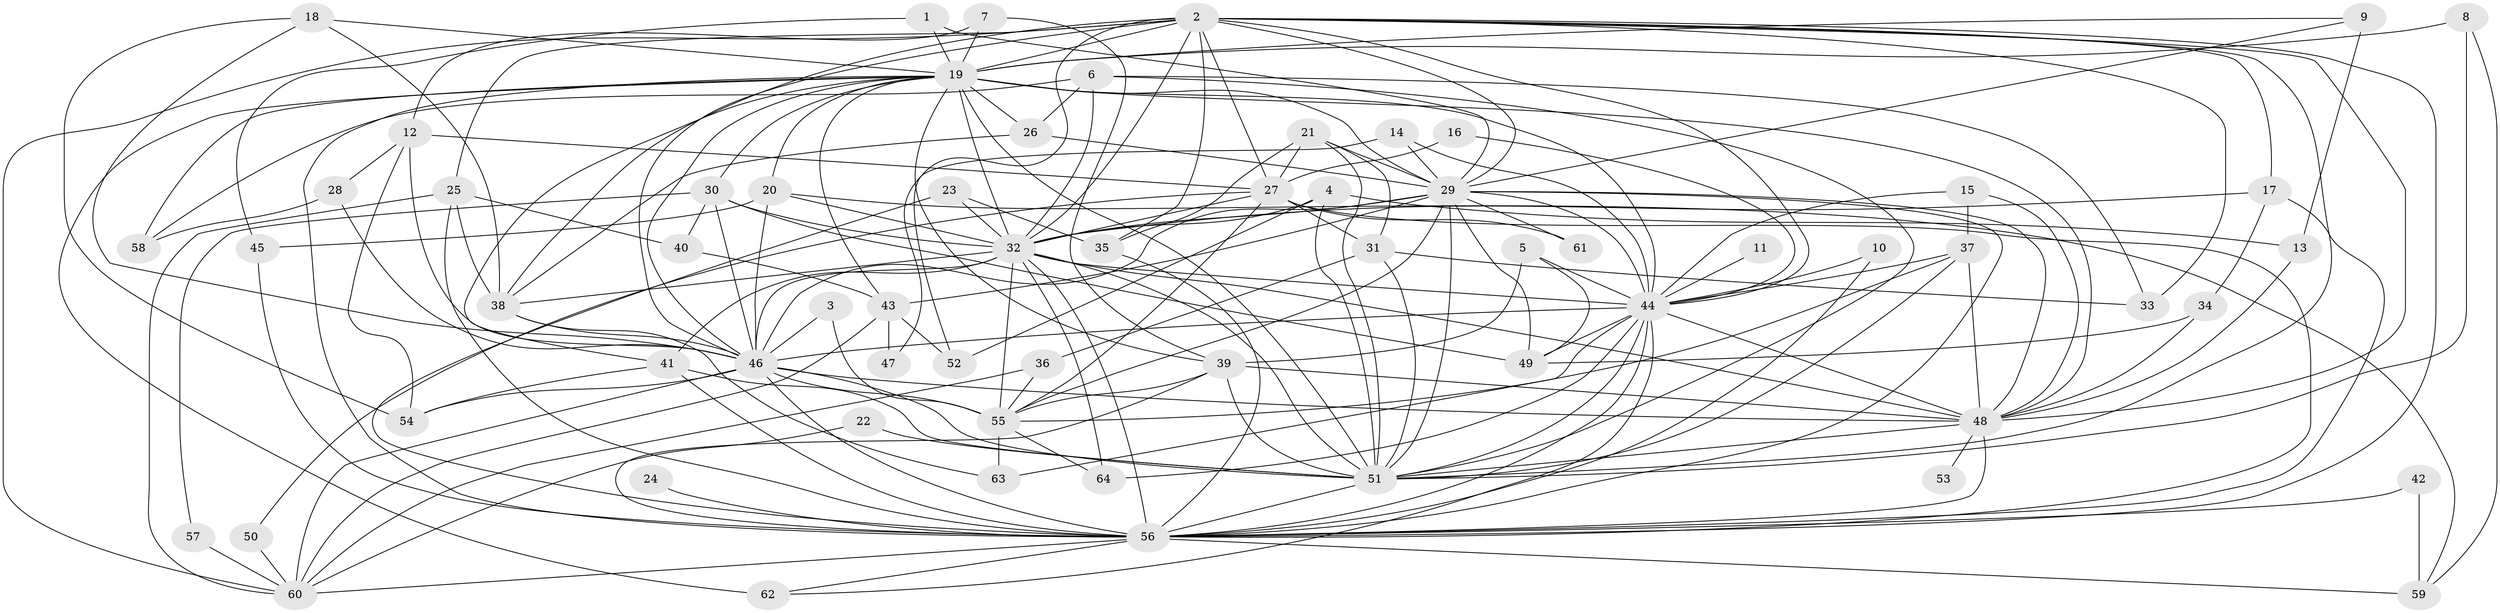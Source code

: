 // original degree distribution, {17: 0.0234375, 19: 0.0078125, 21: 0.015625, 24: 0.0078125, 29: 0.015625, 22: 0.0078125, 7: 0.0234375, 4: 0.0859375, 3: 0.2109375, 11: 0.0078125, 2: 0.5234375, 5: 0.046875, 6: 0.0078125, 9: 0.0078125, 10: 0.0078125}
// Generated by graph-tools (version 1.1) at 2025/01/03/09/25 03:01:34]
// undirected, 64 vertices, 186 edges
graph export_dot {
graph [start="1"]
  node [color=gray90,style=filled];
  1;
  2;
  3;
  4;
  5;
  6;
  7;
  8;
  9;
  10;
  11;
  12;
  13;
  14;
  15;
  16;
  17;
  18;
  19;
  20;
  21;
  22;
  23;
  24;
  25;
  26;
  27;
  28;
  29;
  30;
  31;
  32;
  33;
  34;
  35;
  36;
  37;
  38;
  39;
  40;
  41;
  42;
  43;
  44;
  45;
  46;
  47;
  48;
  49;
  50;
  51;
  52;
  53;
  54;
  55;
  56;
  57;
  58;
  59;
  60;
  61;
  62;
  63;
  64;
  1 -- 19 [weight=1.0];
  1 -- 29 [weight=1.0];
  1 -- 45 [weight=1.0];
  2 -- 17 [weight=1.0];
  2 -- 19 [weight=2.0];
  2 -- 25 [weight=1.0];
  2 -- 27 [weight=1.0];
  2 -- 29 [weight=1.0];
  2 -- 32 [weight=2.0];
  2 -- 33 [weight=1.0];
  2 -- 35 [weight=1.0];
  2 -- 38 [weight=1.0];
  2 -- 44 [weight=1.0];
  2 -- 46 [weight=1.0];
  2 -- 48 [weight=1.0];
  2 -- 51 [weight=2.0];
  2 -- 52 [weight=1.0];
  2 -- 56 [weight=1.0];
  2 -- 60 [weight=1.0];
  3 -- 46 [weight=1.0];
  3 -- 55 [weight=1.0];
  4 -- 13 [weight=1.0];
  4 -- 32 [weight=1.0];
  4 -- 51 [weight=1.0];
  4 -- 52 [weight=1.0];
  5 -- 39 [weight=1.0];
  5 -- 44 [weight=1.0];
  5 -- 49 [weight=1.0];
  6 -- 26 [weight=1.0];
  6 -- 32 [weight=1.0];
  6 -- 33 [weight=1.0];
  6 -- 51 [weight=1.0];
  6 -- 58 [weight=1.0];
  7 -- 12 [weight=1.0];
  7 -- 19 [weight=1.0];
  7 -- 39 [weight=1.0];
  8 -- 19 [weight=1.0];
  8 -- 51 [weight=1.0];
  8 -- 59 [weight=1.0];
  9 -- 13 [weight=1.0];
  9 -- 19 [weight=1.0];
  9 -- 29 [weight=1.0];
  10 -- 44 [weight=1.0];
  10 -- 56 [weight=1.0];
  11 -- 44 [weight=1.0];
  12 -- 27 [weight=1.0];
  12 -- 28 [weight=1.0];
  12 -- 46 [weight=1.0];
  12 -- 54 [weight=1.0];
  13 -- 48 [weight=1.0];
  14 -- 29 [weight=1.0];
  14 -- 44 [weight=1.0];
  14 -- 47 [weight=1.0];
  15 -- 37 [weight=1.0];
  15 -- 44 [weight=1.0];
  15 -- 48 [weight=1.0];
  16 -- 27 [weight=1.0];
  16 -- 44 [weight=1.0];
  17 -- 32 [weight=1.0];
  17 -- 34 [weight=1.0];
  17 -- 56 [weight=1.0];
  18 -- 19 [weight=1.0];
  18 -- 38 [weight=1.0];
  18 -- 46 [weight=1.0];
  18 -- 54 [weight=1.0];
  19 -- 20 [weight=1.0];
  19 -- 26 [weight=1.0];
  19 -- 29 [weight=2.0];
  19 -- 30 [weight=1.0];
  19 -- 32 [weight=4.0];
  19 -- 39 [weight=1.0];
  19 -- 41 [weight=1.0];
  19 -- 43 [weight=1.0];
  19 -- 44 [weight=1.0];
  19 -- 46 [weight=1.0];
  19 -- 48 [weight=1.0];
  19 -- 51 [weight=2.0];
  19 -- 56 [weight=2.0];
  19 -- 58 [weight=1.0];
  19 -- 62 [weight=2.0];
  20 -- 32 [weight=1.0];
  20 -- 45 [weight=1.0];
  20 -- 46 [weight=1.0];
  20 -- 59 [weight=1.0];
  21 -- 27 [weight=1.0];
  21 -- 29 [weight=1.0];
  21 -- 31 [weight=1.0];
  21 -- 35 [weight=1.0];
  21 -- 51 [weight=1.0];
  22 -- 51 [weight=1.0];
  22 -- 60 [weight=1.0];
  23 -- 32 [weight=1.0];
  23 -- 35 [weight=1.0];
  23 -- 56 [weight=1.0];
  24 -- 56 [weight=1.0];
  25 -- 38 [weight=1.0];
  25 -- 40 [weight=1.0];
  25 -- 56 [weight=1.0];
  25 -- 60 [weight=1.0];
  26 -- 29 [weight=1.0];
  26 -- 38 [weight=1.0];
  27 -- 31 [weight=1.0];
  27 -- 32 [weight=1.0];
  27 -- 50 [weight=1.0];
  27 -- 55 [weight=1.0];
  27 -- 56 [weight=1.0];
  27 -- 61 [weight=1.0];
  28 -- 46 [weight=1.0];
  28 -- 58 [weight=1.0];
  29 -- 32 [weight=3.0];
  29 -- 43 [weight=1.0];
  29 -- 44 [weight=2.0];
  29 -- 46 [weight=1.0];
  29 -- 48 [weight=1.0];
  29 -- 49 [weight=1.0];
  29 -- 51 [weight=1.0];
  29 -- 55 [weight=1.0];
  29 -- 56 [weight=1.0];
  29 -- 61 [weight=1.0];
  30 -- 32 [weight=2.0];
  30 -- 40 [weight=1.0];
  30 -- 46 [weight=1.0];
  30 -- 49 [weight=1.0];
  30 -- 57 [weight=1.0];
  31 -- 33 [weight=1.0];
  31 -- 36 [weight=1.0];
  31 -- 51 [weight=1.0];
  32 -- 38 [weight=1.0];
  32 -- 41 [weight=1.0];
  32 -- 44 [weight=2.0];
  32 -- 46 [weight=2.0];
  32 -- 48 [weight=2.0];
  32 -- 51 [weight=2.0];
  32 -- 55 [weight=2.0];
  32 -- 56 [weight=2.0];
  32 -- 64 [weight=1.0];
  34 -- 48 [weight=1.0];
  34 -- 49 [weight=1.0];
  35 -- 56 [weight=1.0];
  36 -- 55 [weight=1.0];
  36 -- 60 [weight=1.0];
  37 -- 44 [weight=1.0];
  37 -- 48 [weight=1.0];
  37 -- 51 [weight=1.0];
  37 -- 55 [weight=1.0];
  38 -- 46 [weight=1.0];
  38 -- 63 [weight=1.0];
  39 -- 48 [weight=1.0];
  39 -- 51 [weight=1.0];
  39 -- 55 [weight=1.0];
  39 -- 56 [weight=1.0];
  40 -- 43 [weight=1.0];
  41 -- 51 [weight=1.0];
  41 -- 54 [weight=1.0];
  41 -- 56 [weight=1.0];
  42 -- 56 [weight=1.0];
  42 -- 59 [weight=1.0];
  43 -- 47 [weight=2.0];
  43 -- 52 [weight=1.0];
  43 -- 60 [weight=1.0];
  44 -- 46 [weight=2.0];
  44 -- 48 [weight=1.0];
  44 -- 49 [weight=1.0];
  44 -- 51 [weight=2.0];
  44 -- 56 [weight=1.0];
  44 -- 62 [weight=1.0];
  44 -- 63 [weight=1.0];
  44 -- 64 [weight=1.0];
  45 -- 56 [weight=1.0];
  46 -- 48 [weight=1.0];
  46 -- 51 [weight=2.0];
  46 -- 54 [weight=1.0];
  46 -- 55 [weight=1.0];
  46 -- 56 [weight=3.0];
  46 -- 60 [weight=1.0];
  48 -- 51 [weight=1.0];
  48 -- 53 [weight=1.0];
  48 -- 56 [weight=2.0];
  50 -- 60 [weight=1.0];
  51 -- 56 [weight=1.0];
  55 -- 63 [weight=1.0];
  55 -- 64 [weight=1.0];
  56 -- 59 [weight=2.0];
  56 -- 60 [weight=1.0];
  56 -- 62 [weight=1.0];
  57 -- 60 [weight=1.0];
}
